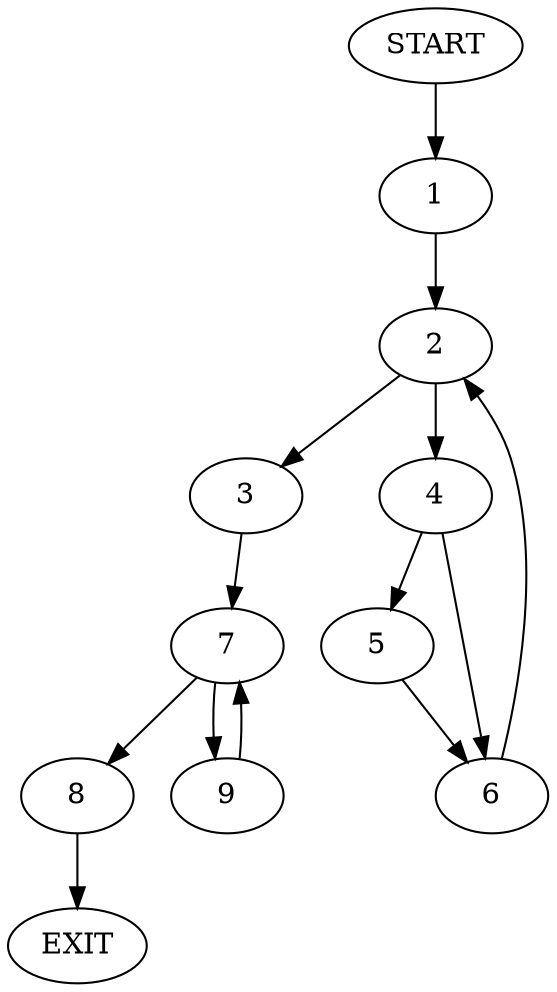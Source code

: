 digraph {
0 [label="START"]
10 [label="EXIT"]
0 -> 1
1 -> 2
2 -> 3
2 -> 4
4 -> 5
4 -> 6
3 -> 7
5 -> 6
6 -> 2
7 -> 8
7 -> 9
8 -> 10
9 -> 7
}
